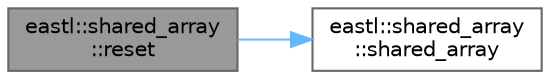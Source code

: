 digraph "eastl::shared_array::reset"
{
 // LATEX_PDF_SIZE
  bgcolor="transparent";
  edge [fontname=Helvetica,fontsize=10,labelfontname=Helvetica,labelfontsize=10];
  node [fontname=Helvetica,fontsize=10,shape=box,height=0.2,width=0.4];
  rankdir="LR";
  Node1 [id="Node000001",label="eastl::shared_array\l::reset",height=0.2,width=0.4,color="gray40", fillcolor="grey60", style="filled", fontcolor="black",tooltip=" "];
  Node1 -> Node2 [id="edge2_Node000001_Node000002",color="steelblue1",style="solid",tooltip=" "];
  Node2 [id="Node000002",label="eastl::shared_array\l::shared_array",height=0.2,width=0.4,color="grey40", fillcolor="white", style="filled",URL="$classeastl_1_1shared__array.html#a1af96afc69d8edcb85e5fdc06391ca10",tooltip=" "];
}

